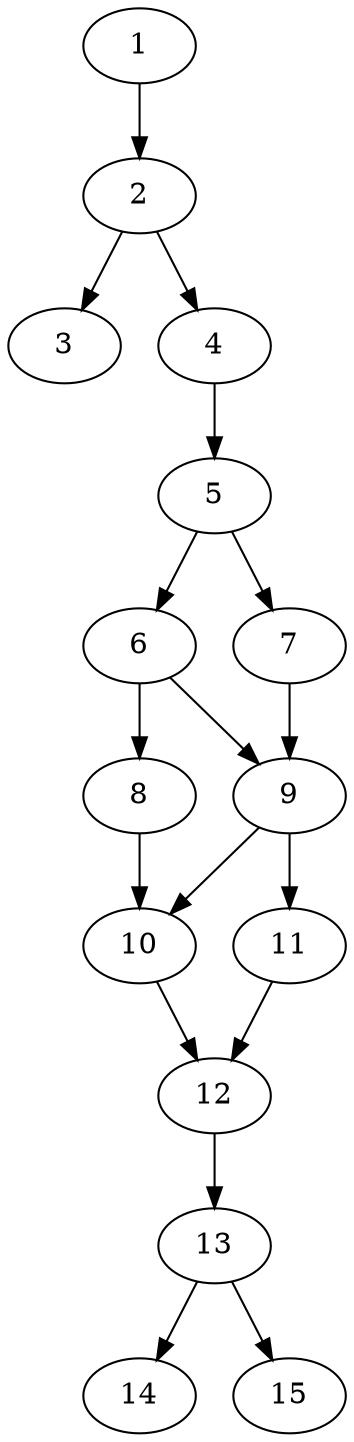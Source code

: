 // DAG automatically generated by daggen at Thu Oct  3 13:59:27 2019
// ./daggen --dot -n 15 --ccr 0.3 --fat 0.3 --regular 0.7 --density 0.7 --mindata 5242880 --maxdata 52428800 
digraph G {
  1 [size="57490773", alpha="0.14", expect_size="17247232"] 
  1 -> 2 [size ="17247232"]
  2 [size="81640107", alpha="0.13", expect_size="24492032"] 
  2 -> 3 [size ="24492032"]
  2 -> 4 [size ="24492032"]
  3 [size="128774827", alpha="0.02", expect_size="38632448"] 
  4 [size="68328107", alpha="0.14", expect_size="20498432"] 
  4 -> 5 [size ="20498432"]
  5 [size="46240427", alpha="0.18", expect_size="13872128"] 
  5 -> 6 [size ="13872128"]
  5 -> 7 [size ="13872128"]
  6 [size="33563307", alpha="0.14", expect_size="10068992"] 
  6 -> 8 [size ="10068992"]
  6 -> 9 [size ="10068992"]
  7 [size="36618240", alpha="0.05", expect_size="10985472"] 
  7 -> 9 [size ="10985472"]
  8 [size="98501973", alpha="0.18", expect_size="29550592"] 
  8 -> 10 [size ="29550592"]
  9 [size="123828907", alpha="0.09", expect_size="37148672"] 
  9 -> 10 [size ="37148672"]
  9 -> 11 [size ="37148672"]
  10 [size="114701653", alpha="0.16", expect_size="34410496"] 
  10 -> 12 [size ="34410496"]
  11 [size="81585493", alpha="0.16", expect_size="24475648"] 
  11 -> 12 [size ="24475648"]
  12 [size="31232000", alpha="0.08", expect_size="9369600"] 
  12 -> 13 [size ="9369600"]
  13 [size="130362027", alpha="0.08", expect_size="39108608"] 
  13 -> 14 [size ="39108608"]
  13 -> 15 [size ="39108608"]
  14 [size="145742507", alpha="0.11", expect_size="43722752"] 
  15 [size="101164373", alpha="0.10", expect_size="30349312"] 
}
